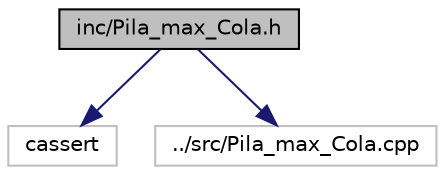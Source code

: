 digraph "inc/Pila_max_Cola.h"
{
 // LATEX_PDF_SIZE
  edge [fontname="Helvetica",fontsize="10",labelfontname="Helvetica",labelfontsize="10"];
  node [fontname="Helvetica",fontsize="10",shape=record];
  Node1 [label="inc/Pila_max_Cola.h",height=0.2,width=0.4,color="black", fillcolor="grey75", style="filled", fontcolor="black",tooltip="Fichero cabecera del TDA Pila_max (Partiendo de implementación de Colas)"];
  Node1 -> Node2 [color="midnightblue",fontsize="10",style="solid"];
  Node2 [label="cassert",height=0.2,width=0.4,color="grey75", fillcolor="white", style="filled",tooltip=" "];
  Node1 -> Node3 [color="midnightblue",fontsize="10",style="solid"];
  Node3 [label="../src/Pila_max_Cola.cpp",height=0.2,width=0.4,color="grey75", fillcolor="white", style="filled",tooltip=" "];
}
